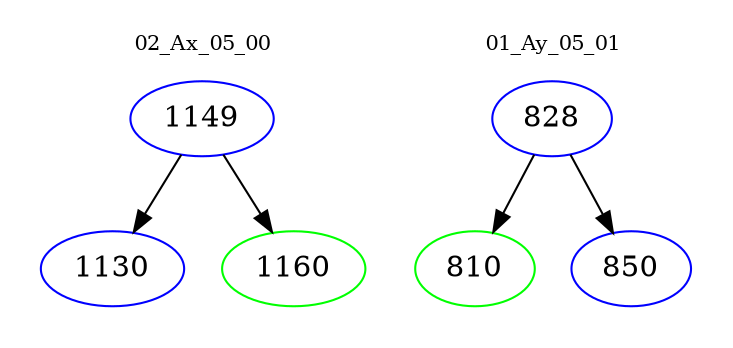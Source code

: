 digraph{
subgraph cluster_0 {
color = white
label = "02_Ax_05_00";
fontsize=10;
T0_1149 [label="1149", color="blue"]
T0_1149 -> T0_1130 [color="black"]
T0_1130 [label="1130", color="blue"]
T0_1149 -> T0_1160 [color="black"]
T0_1160 [label="1160", color="green"]
}
subgraph cluster_1 {
color = white
label = "01_Ay_05_01";
fontsize=10;
T1_828 [label="828", color="blue"]
T1_828 -> T1_810 [color="black"]
T1_810 [label="810", color="green"]
T1_828 -> T1_850 [color="black"]
T1_850 [label="850", color="blue"]
}
}
